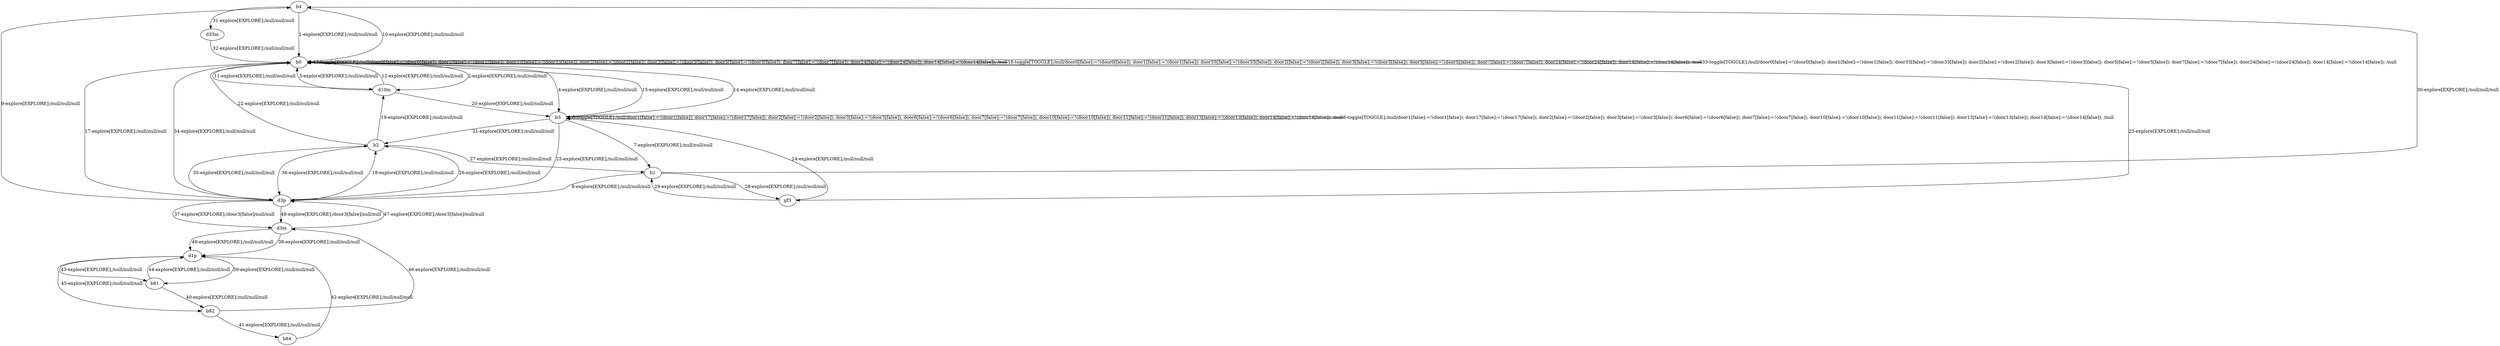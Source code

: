 # Total number of goals covered by this test: 1
# b81 --> b82

digraph g {
"b4" -> "b0" [label = "1-explore[EXPLORE];/null/null/null"];
"b0" -> "d10m" [label = "2-explore[EXPLORE];/null/null/null"];
"d10m" -> "b0" [label = "3-explore[EXPLORE];/null/null/null"];
"b0" -> "b3" [label = "4-explore[EXPLORE];/null/null/null"];
"b3" -> "b3" [label = "5-toggle[TOGGLE];/null/door1[false]:=!(door1[false]); door17[false]:=!(door17[false]); door2[false]:=!(door2[false]); door3[false]:=!(door3[false]); door6[false]:=!(door6[false]); door7[false]:=!(door7[false]); door10[false]:=!(door10[false]); door11[false]:=!(door11[false]); door13[false]:=!(door13[false]); door14[false]:=!(door14[false]); /null"];
"b3" -> "b3" [label = "6-toggle[TOGGLE];/null/door1[false]:=!(door1[false]); door17[false]:=!(door17[false]); door2[false]:=!(door2[false]); door3[false]:=!(door3[false]); door6[false]:=!(door6[false]); door7[false]:=!(door7[false]); door10[false]:=!(door10[false]); door11[false]:=!(door11[false]); door13[false]:=!(door13[false]); door14[false]:=!(door14[false]); /null"];
"b3" -> "b1" [label = "7-explore[EXPLORE];/null/null/null"];
"b1" -> "d3p" [label = "8-explore[EXPLORE];/null/null/null"];
"d3p" -> "b4" [label = "9-explore[EXPLORE];/null/null/null"];
"b4" -> "b0" [label = "10-explore[EXPLORE];/null/null/null"];
"b0" -> "d10m" [label = "11-explore[EXPLORE];/null/null/null"];
"d10m" -> "b0" [label = "12-explore[EXPLORE];/null/null/null"];
"b0" -> "b0" [label = "13-toggle[TOGGLE];/null/door0[false]:=!(door0[false]); door1[false]:=!(door1[false]); door33[false]:=!(door33[false]); door2[false]:=!(door2[false]); door3[false]:=!(door3[false]); door5[false]:=!(door5[false]); door7[false]:=!(door7[false]); door24[false]:=!(door24[false]); door14[false]:=!(door14[false]); /null"];
"b0" -> "b3" [label = "14-explore[EXPLORE];/null/null/null"];
"b3" -> "b0" [label = "15-explore[EXPLORE];/null/null/null"];
"b0" -> "b0" [label = "16-toggle[TOGGLE];/null/door0[false]:=!(door0[false]); door1[false]:=!(door1[false]); door33[false]:=!(door33[false]); door2[false]:=!(door2[false]); door3[false]:=!(door3[false]); door5[false]:=!(door5[false]); door7[false]:=!(door7[false]); door24[false]:=!(door24[false]); door14[false]:=!(door14[false]); /null"];
"b0" -> "d3p" [label = "17-explore[EXPLORE];/null/null/null"];
"d3p" -> "b2" [label = "18-explore[EXPLORE];/null/null/null"];
"b2" -> "d10m" [label = "19-explore[EXPLORE];/null/null/null"];
"d10m" -> "b3" [label = "20-explore[EXPLORE];/null/null/null"];
"b3" -> "b2" [label = "21-explore[EXPLORE];/null/null/null"];
"b2" -> "b0" [label = "22-explore[EXPLORE];/null/null/null"];
"b0" -> "gf3" [label = "23-explore[EXPLORE];/null/null/null"];
"gf3" -> "b3" [label = "24-explore[EXPLORE];/null/null/null"];
"b3" -> "d3p" [label = "25-explore[EXPLORE];/null/null/null"];
"d3p" -> "b2" [label = "26-explore[EXPLORE];/null/null/null"];
"b2" -> "b1" [label = "27-explore[EXPLORE];/null/null/null"];
"b1" -> "gf3" [label = "28-explore[EXPLORE];/null/null/null"];
"gf3" -> "b1" [label = "29-explore[EXPLORE];/null/null/null"];
"b1" -> "b4" [label = "30-explore[EXPLORE];/null/null/null"];
"b4" -> "d33m" [label = "31-explore[EXPLORE];/null/null/null"];
"d33m" -> "b0" [label = "32-explore[EXPLORE];/null/null/null"];
"b0" -> "b0" [label = "33-toggle[TOGGLE];/null/door0[false]:=!(door0[false]); door1[false]:=!(door1[false]); door33[false]:=!(door33[false]); door2[false]:=!(door2[false]); door3[false]:=!(door3[false]); door5[false]:=!(door5[false]); door7[false]:=!(door7[false]); door24[false]:=!(door24[false]); door14[false]:=!(door14[false]); /null"];
"b0" -> "d3p" [label = "34-explore[EXPLORE];/null/null/null"];
"d3p" -> "b2" [label = "35-explore[EXPLORE];/null/null/null"];
"b2" -> "d3p" [label = "36-explore[EXPLORE];/null/null/null"];
"d3p" -> "d3m" [label = "37-explore[EXPLORE];/door3[false]/null/null"];
"d3m" -> "d1p" [label = "38-explore[EXPLORE];/null/null/null"];
"d1p" -> "b81" [label = "39-explore[EXPLORE];/null/null/null"];
"b81" -> "b82" [label = "40-explore[EXPLORE];/null/null/null"];
"b82" -> "b84" [label = "41-explore[EXPLORE];/null/null/null"];
"b84" -> "d1p" [label = "42-explore[EXPLORE];/null/null/null"];
"d1p" -> "b81" [label = "43-explore[EXPLORE];/null/null/null"];
"b81" -> "d1p" [label = "44-explore[EXPLORE];/null/null/null"];
"d1p" -> "b82" [label = "45-explore[EXPLORE];/null/null/null"];
"b82" -> "d3m" [label = "46-explore[EXPLORE];/null/null/null"];
"d3m" -> "d3p" [label = "47-explore[EXPLORE];/door3[false]/null/null"];
"d3p" -> "d3m" [label = "48-explore[EXPLORE];/door3[false]/null/null"];
"d3m" -> "d1p" [label = "49-explore[EXPLORE];/null/null/null"];
}